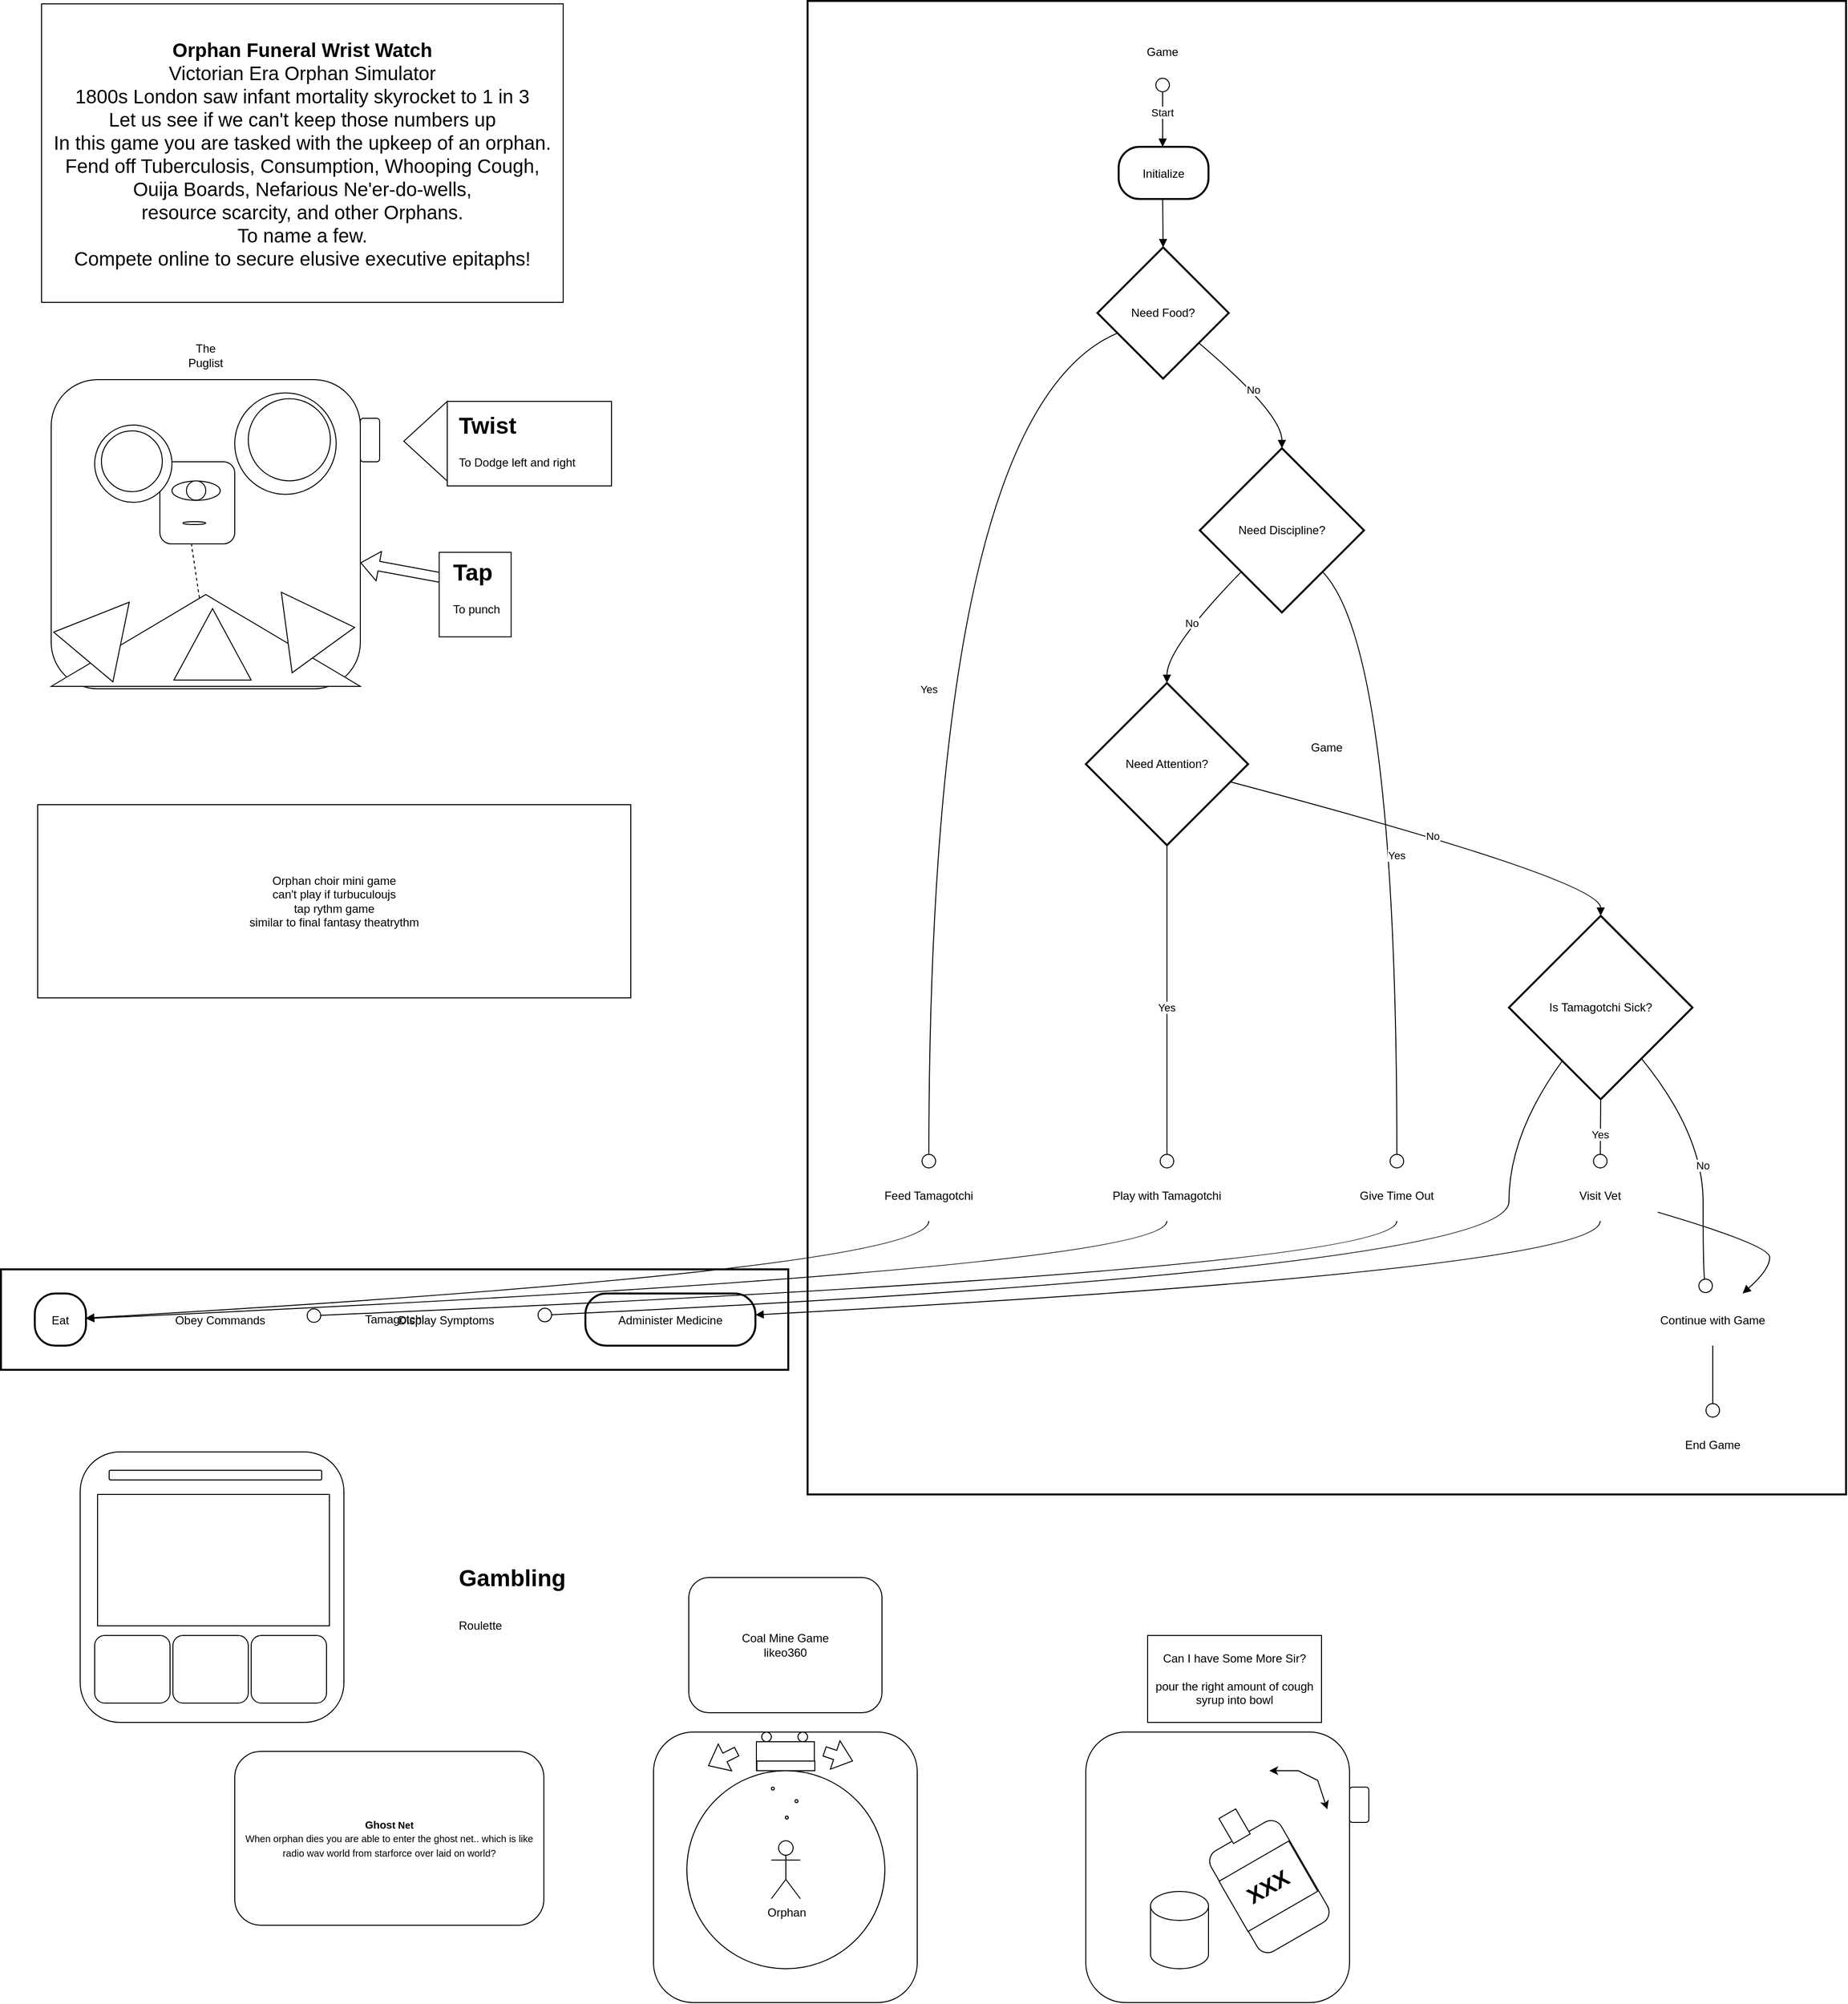 <mxfile version="26.0.6">
  <diagram name="Page-1" id="XTMSRbrgKVGLjsH9X8_s">
    <mxGraphModel dx="1114" dy="616" grid="1" gridSize="10" guides="1" tooltips="1" connect="1" arrows="1" fold="1" page="1" pageScale="1" pageWidth="850" pageHeight="1100" math="0" shadow="0">
      <root>
        <mxCell id="0" />
        <mxCell id="1" parent="0" />
        <mxCell id="2" value="Tamagotchi" style="whiteSpace=wrap;strokeWidth=2;" parent="1" vertex="1">
          <mxGeometry x="8" y="1321" width="815" height="104" as="geometry" />
        </mxCell>
        <mxCell id="3" value="Game" style="whiteSpace=wrap;strokeWidth=2;" parent="1" vertex="1">
          <mxGeometry x="843" y="8" width="1075" height="1546" as="geometry" />
        </mxCell>
        <mxCell id="4" value="Game" style="fillColor=none;strokeColor=none;" parent="1" vertex="1">
          <mxGeometry x="1160" y="33" width="101" height="54" as="geometry" />
        </mxCell>
        <mxCell id="5" value="Initialize" style="rounded=1;arcSize=40;strokeWidth=2" parent="1" vertex="1">
          <mxGeometry x="1165" y="159" width="93" height="54" as="geometry" />
        </mxCell>
        <mxCell id="6" value="Need Food?" style="rhombus;strokeWidth=2;whiteSpace=wrap;" parent="1" vertex="1">
          <mxGeometry x="1143" y="263" width="136" height="136" as="geometry" />
        </mxCell>
        <mxCell id="7" value="Feed Tamagotchi" style="fillColor=none;strokeColor=none;" parent="1" vertex="1">
          <mxGeometry x="878" y="1217" width="181" height="54" as="geometry" />
        </mxCell>
        <mxCell id="8" value="Need Discipline?" style="rhombus;strokeWidth=2;whiteSpace=wrap;" parent="1" vertex="1">
          <mxGeometry x="1249" y="471" width="170" height="170" as="geometry" />
        </mxCell>
        <mxCell id="9" value="Give Time Out" style="fillColor=none;strokeColor=none;" parent="1" vertex="1">
          <mxGeometry x="1372" y="1217" width="162" height="54" as="geometry" />
        </mxCell>
        <mxCell id="10" value="Need Attention?" style="rhombus;strokeWidth=2;whiteSpace=wrap;" parent="1" vertex="1">
          <mxGeometry x="1131" y="714" width="168" height="168" as="geometry" />
        </mxCell>
        <mxCell id="11" value="Play with Tamagotchi" style="fillColor=none;strokeColor=none;" parent="1" vertex="1">
          <mxGeometry x="1109" y="1217" width="212" height="54" as="geometry" />
        </mxCell>
        <mxCell id="12" value="Is Tamagotchi Sick?" style="rhombus;strokeWidth=2;whiteSpace=wrap;" parent="1" vertex="1">
          <mxGeometry x="1569" y="955" width="190" height="190" as="geometry" />
        </mxCell>
        <mxCell id="13" value="Visit Vet" style="fillColor=none;strokeColor=none;" parent="1" vertex="1">
          <mxGeometry x="1604" y="1217" width="119" height="54" as="geometry" />
        </mxCell>
        <mxCell id="14" value="Continue with Game" style="fillColor=none;strokeColor=none;" parent="1" vertex="1">
          <mxGeometry x="1677" y="1346" width="206" height="54" as="geometry" />
        </mxCell>
        <mxCell id="15" value="End Game" style="fillColor=none;strokeColor=none;" parent="1" vertex="1">
          <mxGeometry x="1714" y="1475" width="132" height="54" as="geometry" />
        </mxCell>
        <mxCell id="16" value="Eat" style="rounded=1;arcSize=40;strokeWidth=2" parent="1" vertex="1">
          <mxGeometry x="43" y="1346" width="53" height="54" as="geometry" />
        </mxCell>
        <mxCell id="17" value="Obey Commands" style="fillColor=none;strokeColor=none;" parent="1" vertex="1">
          <mxGeometry x="146" y="1346" width="178" height="54" as="geometry" />
        </mxCell>
        <mxCell id="18" value="Display Symptoms" style="fillColor=none;strokeColor=none;" parent="1" vertex="1">
          <mxGeometry x="375" y="1346" width="188" height="54" as="geometry" />
        </mxCell>
        <mxCell id="19" value="Administer Medicine" style="rounded=1;arcSize=40;strokeWidth=2" parent="1" vertex="1">
          <mxGeometry x="613" y="1346" width="176" height="54" as="geometry" />
        </mxCell>
        <mxCell id="20" value="Start" style="curved=1;startArrow=circle;startFill=0;endArrow=block;exitX=0.5;exitY=1;entryX=0.49;entryY=0.01;" parent="1" source="4" target="5" edge="1">
          <mxGeometry relative="1" as="geometry">
            <Array as="points" />
          </mxGeometry>
        </mxCell>
        <mxCell id="21" value="" style="curved=1;startArrow=none;endArrow=block;exitX=0.49;exitY=1.01;entryX=0.5;entryY=0;" parent="1" source="5" target="6" edge="1">
          <mxGeometry relative="1" as="geometry">
            <Array as="points" />
          </mxGeometry>
        </mxCell>
        <mxCell id="22" value="Yes" style="curved=1;startArrow=none;endArrow=circle;endFill=0;exitX=0;exitY=0.72;entryX=0.5;entryY=0;" parent="1" source="6" target="7" edge="1">
          <mxGeometry relative="1" as="geometry">
            <Array as="points">
              <mxPoint x="969" y="435" />
            </Array>
          </mxGeometry>
        </mxCell>
        <mxCell id="23" value="No" style="curved=1;startArrow=none;endArrow=block;exitX=1;exitY=0.92;entryX=0.5;entryY=0;" parent="1" source="6" target="8" edge="1">
          <mxGeometry relative="1" as="geometry">
            <Array as="points">
              <mxPoint x="1334" y="435" />
            </Array>
          </mxGeometry>
        </mxCell>
        <mxCell id="24" value="Yes" style="curved=1;startArrow=none;endArrow=circle;endFill=0;exitX=0.99;exitY=1;entryX=0.5;entryY=0;" parent="1" source="8" target="9" edge="1">
          <mxGeometry relative="1" as="geometry">
            <Array as="points">
              <mxPoint x="1453" y="678" />
            </Array>
          </mxGeometry>
        </mxCell>
        <mxCell id="25" value="No" style="curved=1;startArrow=none;endArrow=block;exitX=0.01;exitY=1;entryX=0.5;entryY=0;" parent="1" source="8" target="10" edge="1">
          <mxGeometry relative="1" as="geometry">
            <Array as="points">
              <mxPoint x="1215" y="678" />
            </Array>
          </mxGeometry>
        </mxCell>
        <mxCell id="26" value="Yes" style="curved=1;startArrow=none;endArrow=circle;endFill=0;exitX=0.5;exitY=1;entryX=0.5;entryY=0;" parent="1" source="10" target="11" edge="1">
          <mxGeometry relative="1" as="geometry">
            <Array as="points" />
          </mxGeometry>
        </mxCell>
        <mxCell id="27" value="No" style="curved=1;startArrow=none;endArrow=block;exitX=1;exitY=0.64;entryX=0.5;entryY=0;" parent="1" source="10" target="12" edge="1">
          <mxGeometry relative="1" as="geometry">
            <Array as="points">
              <mxPoint x="1664" y="918" />
            </Array>
          </mxGeometry>
        </mxCell>
        <mxCell id="28" value="Yes" style="curved=1;startArrow=none;endArrow=circle;endFill=0;exitX=0.5;exitY=1;entryX=0.5;entryY=0;" parent="1" source="12" target="13" edge="1">
          <mxGeometry relative="1" as="geometry">
            <Array as="points" />
          </mxGeometry>
        </mxCell>
        <mxCell id="29" value="No" style="curved=1;startArrow=none;endArrow=circle;endFill=0;exitX=0.9;exitY=1;entryX=0.47;entryY=0;" parent="1" source="12" target="14" edge="1">
          <mxGeometry relative="1" as="geometry">
            <Array as="points">
              <mxPoint x="1770" y="1181" />
              <mxPoint x="1770" y="1321" />
            </Array>
          </mxGeometry>
        </mxCell>
        <mxCell id="30" value="" style="curved=1;startArrow=none;endArrow=block;exitX=1;exitY=0.83;entryX=0.65;entryY=0;" parent="1" source="13" target="14" edge="1">
          <mxGeometry relative="1" as="geometry">
            <Array as="points">
              <mxPoint x="1839" y="1296" />
              <mxPoint x="1839" y="1321" />
            </Array>
          </mxGeometry>
        </mxCell>
        <mxCell id="31" value="" style="curved=1;startArrow=none;endArrow=circle;endFill=0;exitX=0.5;exitY=1;entryX=0.5;entryY=0;" parent="1" source="14" target="15" edge="1">
          <mxGeometry relative="1" as="geometry">
            <Array as="points" />
          </mxGeometry>
        </mxCell>
        <mxCell id="32" value="" style="curved=1;startArrow=none;endArrow=block;exitX=0.5;exitY=1;entryX=1.01;entryY=0.47;" parent="1" source="7" target="16" edge="1">
          <mxGeometry relative="1" as="geometry">
            <Array as="points">
              <mxPoint x="969" y="1321" />
            </Array>
          </mxGeometry>
        </mxCell>
        <mxCell id="33" value="" style="curved=1;startArrow=none;endArrow=circle;endFill=0;exitX=0.5;exitY=1;entryX=1;entryY=0.43;" parent="1" source="9" target="17" edge="1">
          <mxGeometry relative="1" as="geometry">
            <Array as="points">
              <mxPoint x="1453" y="1321" />
            </Array>
          </mxGeometry>
        </mxCell>
        <mxCell id="34" value="" style="curved=1;startArrow=none;endArrow=block;exitX=0.5;exitY=1;entryX=1.01;entryY=0.48;" parent="1" source="11" target="16" edge="1">
          <mxGeometry relative="1" as="geometry">
            <Array as="points">
              <mxPoint x="1215" y="1321" />
            </Array>
          </mxGeometry>
        </mxCell>
        <mxCell id="35" value="" style="curved=1;startArrow=none;endArrow=circle;endFill=0;exitX=0.14;exitY=1;entryX=1;entryY=0.42;" parent="1" source="12" target="18" edge="1">
          <mxGeometry relative="1" as="geometry">
            <Array as="points">
              <mxPoint x="1569" y="1181" />
              <mxPoint x="1569" y="1321" />
            </Array>
          </mxGeometry>
        </mxCell>
        <mxCell id="36" value="" style="curved=1;startArrow=none;endArrow=block;exitX=0.5;exitY=1;entryX=1;entryY=0.41;" parent="1" source="13" target="19" edge="1">
          <mxGeometry relative="1" as="geometry">
            <Array as="points">
              <mxPoint x="1664" y="1321" />
            </Array>
          </mxGeometry>
        </mxCell>
        <mxCell id="5bxqDrjg2q5eDlx1BoxY-36" value="" style="rounded=1;whiteSpace=wrap;html=1;" parent="1" vertex="1">
          <mxGeometry x="60" y="400" width="320" height="320" as="geometry" />
        </mxCell>
        <mxCell id="5bxqDrjg2q5eDlx1BoxY-37" value="The Puglist" style="text;html=1;align=center;verticalAlign=middle;whiteSpace=wrap;rounded=0;" parent="1" vertex="1">
          <mxGeometry x="190" y="360" width="60" height="30" as="geometry" />
        </mxCell>
        <mxCell id="5bxqDrjg2q5eDlx1BoxY-40" value="" style="triangle;whiteSpace=wrap;html=1;rotation=-90;" parent="1" vertex="1">
          <mxGeometry x="172.5" y="510" width="95" height="320" as="geometry" />
        </mxCell>
        <mxCell id="5bxqDrjg2q5eDlx1BoxY-45" value="" style="rounded=1;whiteSpace=wrap;html=1;" parent="1" vertex="1">
          <mxGeometry x="380" y="440" width="20" height="45" as="geometry" />
        </mxCell>
        <mxCell id="5bxqDrjg2q5eDlx1BoxY-46" value="" style="triangle;whiteSpace=wrap;html=1;rotation=-180;" parent="1" vertex="1">
          <mxGeometry x="425" y="422.5" width="45" height="82.5" as="geometry" />
        </mxCell>
        <mxCell id="5bxqDrjg2q5eDlx1BoxY-48" value="" style="rounded=0;whiteSpace=wrap;html=1;" parent="1" vertex="1">
          <mxGeometry x="470" y="422.5" width="170" height="87.5" as="geometry" />
        </mxCell>
        <mxCell id="5bxqDrjg2q5eDlx1BoxY-51" value="&lt;h1 style=&quot;margin-top: 0px;&quot;&gt;Twist&lt;/h1&gt;&lt;p&gt;To Dodge left and right&lt;/p&gt;" style="text;html=1;whiteSpace=wrap;overflow=hidden;rounded=0;" parent="1" vertex="1">
          <mxGeometry x="480" y="427" width="180" height="120" as="geometry" />
        </mxCell>
        <mxCell id="5bxqDrjg2q5eDlx1BoxY-52" value="" style="shape=flexArrow;endArrow=classic;html=1;rounded=1;" parent="1" target="5bxqDrjg2q5eDlx1BoxY-36" edge="1">
          <mxGeometry width="50" height="50" relative="1" as="geometry">
            <mxPoint x="506.13" y="612.75" as="sourcePoint" />
            <mxPoint x="456.13" y="486.25" as="targetPoint" />
          </mxGeometry>
        </mxCell>
        <mxCell id="5bxqDrjg2q5eDlx1BoxY-54" value="" style="rounded=0;whiteSpace=wrap;html=1;" parent="1" vertex="1">
          <mxGeometry x="461.63" y="578.75" width="74.5" height="87.5" as="geometry" />
        </mxCell>
        <mxCell id="5bxqDrjg2q5eDlx1BoxY-55" value="&lt;h1 style=&quot;margin-top: 0px;&quot;&gt;Tap&lt;/h1&gt;&lt;p&gt;To punch&lt;/p&gt;" style="text;html=1;whiteSpace=wrap;overflow=hidden;rounded=0;" parent="1" vertex="1">
          <mxGeometry x="473.88" y="578.75" width="180" height="120" as="geometry" />
        </mxCell>
        <mxCell id="tm_JHD7YSAXxN9VD0eP0-36" value="&lt;b&gt;&lt;font style=&quot;font-size: 20px;&quot;&gt;Orphan Funeral Wrist Watch&lt;/font&gt;&lt;/b&gt;&lt;div&gt;&lt;font style=&quot;font-size: 20px;&quot;&gt;Victorian Era Orphan Simulator&lt;/font&gt;&lt;/div&gt;&lt;div&gt;&lt;span style=&quot;font-size: 20px;&quot;&gt;1800s London saw infant mortality skyrocket to 1 in 3&lt;/span&gt;&lt;/div&gt;&lt;div&gt;&lt;span style=&quot;font-size: 20px;&quot;&gt;Let us see if we can&#39;t keep those numbers up&lt;/span&gt;&lt;/div&gt;&lt;div&gt;&lt;span style=&quot;font-size: 20px;&quot;&gt;In this game you are tasked with the upkeep of an orphan.&lt;/span&gt;&lt;/div&gt;&lt;div&gt;&lt;span style=&quot;font-size: 20px; background-color: transparent; color: light-dark(rgb(0, 0, 0), rgb(255, 255, 255));&quot;&gt;Fend off Tuberculosis, Consumption, Whooping Cough,&lt;/span&gt;&lt;/div&gt;&lt;div&gt;&lt;span style=&quot;font-size: 20px;&quot;&gt;Ouija Boards, Nefarious Ne&#39;er-do-wells,&lt;/span&gt;&lt;/div&gt;&lt;div&gt;&lt;span style=&quot;font-size: 20px;&quot;&gt;resource scarcity, and other Orphans.&lt;br&gt;To name a few.&lt;/span&gt;&lt;/div&gt;&lt;div&gt;&lt;span style=&quot;font-size: 20px;&quot;&gt;Compete online to secure elusive executive epitaphs!&lt;/span&gt;&lt;/div&gt;" style="rounded=0;whiteSpace=wrap;html=1;" parent="1" vertex="1">
          <mxGeometry x="50" y="11" width="540" height="309" as="geometry" />
        </mxCell>
        <mxCell id="mHdtEWMXUM8r4JLhWg8k-40" value="" style="triangle;whiteSpace=wrap;html=1;rotation=-50;" parent="1" vertex="1">
          <mxGeometry x="80" y="618.75" width="74" height="80" as="geometry" />
        </mxCell>
        <mxCell id="mHdtEWMXUM8r4JLhWg8k-41" value="" style="triangle;whiteSpace=wrap;html=1;rotation=-126;" parent="1" vertex="1">
          <mxGeometry x="283" y="610" width="74" height="80" as="geometry" />
        </mxCell>
        <mxCell id="mHdtEWMXUM8r4JLhWg8k-43" value="" style="triangle;whiteSpace=wrap;html=1;rotation=-90;" parent="1" vertex="1">
          <mxGeometry x="190" y="634" width="74" height="80" as="geometry" />
        </mxCell>
        <mxCell id="mHdtEWMXUM8r4JLhWg8k-44" value="" style="rounded=1;whiteSpace=wrap;html=1;" parent="1" vertex="1">
          <mxGeometry x="90" y="1510" width="273" height="280" as="geometry" />
        </mxCell>
        <mxCell id="mHdtEWMXUM8r4JLhWg8k-49" value="" style="rounded=1;whiteSpace=wrap;html=1;" parent="1" vertex="1">
          <mxGeometry x="172.5" y="485" width="77.5" height="85" as="geometry" />
        </mxCell>
        <mxCell id="mHdtEWMXUM8r4JLhWg8k-50" value="" style="ellipse;whiteSpace=wrap;html=1;aspect=fixed;" parent="1" vertex="1">
          <mxGeometry x="105" y="447" width="80" height="80" as="geometry" />
        </mxCell>
        <mxCell id="mHdtEWMXUM8r4JLhWg8k-51" value="" style="ellipse;whiteSpace=wrap;html=1;aspect=fixed;" parent="1" vertex="1">
          <mxGeometry x="112" y="453" width="63" height="63" as="geometry" />
        </mxCell>
        <mxCell id="mHdtEWMXUM8r4JLhWg8k-52" value="" style="ellipse;whiteSpace=wrap;html=1;aspect=fixed;" parent="1" vertex="1">
          <mxGeometry x="250" y="413.75" width="105" height="105" as="geometry" />
        </mxCell>
        <mxCell id="mHdtEWMXUM8r4JLhWg8k-53" value="" style="ellipse;whiteSpace=wrap;html=1;aspect=fixed;" parent="1" vertex="1">
          <mxGeometry x="264" y="419.75" width="85" height="85" as="geometry" />
        </mxCell>
        <mxCell id="mHdtEWMXUM8r4JLhWg8k-59" value="" style="ellipse;whiteSpace=wrap;html=1;" parent="1" vertex="1">
          <mxGeometry x="185" y="505" width="50" height="20" as="geometry" />
        </mxCell>
        <mxCell id="mHdtEWMXUM8r4JLhWg8k-68" value="" style="ellipse;whiteSpace=wrap;html=1;" parent="1" vertex="1">
          <mxGeometry x="200" y="504.75" width="20" height="20" as="geometry" />
        </mxCell>
        <mxCell id="mHdtEWMXUM8r4JLhWg8k-69" value="" style="ellipse;whiteSpace=wrap;html=1;" parent="1" vertex="1">
          <mxGeometry x="196.25" y="547" width="23.75" height="3" as="geometry" />
        </mxCell>
        <mxCell id="mHdtEWMXUM8r4JLhWg8k-71" value="" style="endArrow=none;dashed=1;html=1;rounded=0;exitX=0.42;exitY=0.995;exitDx=0;exitDy=0;exitPerimeter=0;" parent="1" source="mHdtEWMXUM8r4JLhWg8k-49" target="5bxqDrjg2q5eDlx1BoxY-40" edge="1">
          <mxGeometry width="50" height="50" relative="1" as="geometry">
            <mxPoint x="480" y="700" as="sourcePoint" />
            <mxPoint x="400" y="640" as="targetPoint" />
          </mxGeometry>
        </mxCell>
        <mxCell id="mHdtEWMXUM8r4JLhWg8k-79" value="" style="rounded=1;whiteSpace=wrap;html=1;" parent="1" vertex="1">
          <mxGeometry x="105" y="1700" width="78" height="70" as="geometry" />
        </mxCell>
        <mxCell id="mHdtEWMXUM8r4JLhWg8k-82" value="" style="rounded=1;whiteSpace=wrap;html=1;" parent="1" vertex="1">
          <mxGeometry x="120" y="1529" width="220" height="10" as="geometry" />
        </mxCell>
        <mxCell id="mHdtEWMXUM8r4JLhWg8k-85" value="" style="rounded=0;whiteSpace=wrap;html=1;" parent="1" vertex="1">
          <mxGeometry x="108" y="1554" width="240" height="136" as="geometry" />
        </mxCell>
        <mxCell id="mHdtEWMXUM8r4JLhWg8k-86" value="&lt;h1 style=&quot;margin-top: 0px;&quot;&gt;&lt;span style=&quot;background-color: transparent; color: light-dark(rgb(0, 0, 0), rgb(255, 255, 255));&quot;&gt;Gambling&lt;/span&gt;&lt;/h1&gt;&lt;h1 style=&quot;margin-top: 0px;&quot;&gt;&lt;span style=&quot;background-color: transparent; color: light-dark(rgb(0, 0, 0), rgb(255, 255, 255)); font-size: 12px; font-weight: normal;&quot;&gt;Roulette&lt;/span&gt;&lt;/h1&gt;" style="text;html=1;whiteSpace=wrap;overflow=hidden;rounded=0;" parent="1" vertex="1">
          <mxGeometry x="480" y="1620" width="180" height="120" as="geometry" />
        </mxCell>
        <mxCell id="mHdtEWMXUM8r4JLhWg8k-87" value="&lt;font style=&quot;&quot;&gt;&lt;b style=&quot;&quot;&gt;&lt;span style=&quot;font-size: 11px;&quot;&gt;Ghos&lt;/span&gt;&lt;font size=&quot;1&quot;&gt;t Net&lt;/font&gt;&lt;/b&gt;&lt;/font&gt;&lt;div&gt;&lt;font style=&quot;&quot;&gt;&lt;font style=&quot;&quot; size=&quot;1&quot;&gt;When orphan dies you are able to enter the ghost net.. which is like&lt;br&gt;radio wav world from starforce over laid on world?&lt;/font&gt;&lt;/font&gt;&lt;/div&gt;" style="rounded=1;whiteSpace=wrap;html=1;" parent="1" vertex="1">
          <mxGeometry x="250" y="1820" width="320" height="180" as="geometry" />
        </mxCell>
        <mxCell id="sXvcuLgOEi0MP0SyH3_x-36" value="" style="rounded=1;whiteSpace=wrap;html=1;" parent="1" vertex="1">
          <mxGeometry x="186" y="1700" width="78" height="70" as="geometry" />
        </mxCell>
        <mxCell id="sXvcuLgOEi0MP0SyH3_x-37" value="" style="rounded=1;whiteSpace=wrap;html=1;" parent="1" vertex="1">
          <mxGeometry x="267" y="1700" width="78" height="70" as="geometry" />
        </mxCell>
        <mxCell id="sXvcuLgOEi0MP0SyH3_x-38" value="Coal Mine Game&lt;div&gt;likeo360&lt;/div&gt;" style="rounded=1;whiteSpace=wrap;html=1;" parent="1" vertex="1">
          <mxGeometry x="720" y="1640" width="200" height="140" as="geometry" />
        </mxCell>
        <mxCell id="sXvcuLgOEi0MP0SyH3_x-41" value="" style="rounded=1;whiteSpace=wrap;html=1;" parent="1" vertex="1">
          <mxGeometry x="683.5" y="1800" width="273" height="280" as="geometry" />
        </mxCell>
        <mxCell id="sXvcuLgOEi0MP0SyH3_x-43" value="" style="ellipse;whiteSpace=wrap;html=1;aspect=fixed;" parent="1" vertex="1">
          <mxGeometry x="718" y="1840" width="205" height="205" as="geometry" />
        </mxCell>
        <mxCell id="sXvcuLgOEi0MP0SyH3_x-44" value="" style="rounded=0;whiteSpace=wrap;html=1;" parent="1" vertex="1">
          <mxGeometry x="790" y="1810" width="60" height="30" as="geometry" />
        </mxCell>
        <mxCell id="sXvcuLgOEi0MP0SyH3_x-45" value="" style="shape=flexArrow;endArrow=classic;html=1;rounded=0;exitX=0.647;exitY=0.071;exitDx=0;exitDy=0;exitPerimeter=0;" parent="1" source="sXvcuLgOEi0MP0SyH3_x-41" edge="1">
          <mxGeometry width="50" height="50" relative="1" as="geometry">
            <mxPoint x="850" y="1860" as="sourcePoint" />
            <mxPoint x="890" y="1830" as="targetPoint" />
          </mxGeometry>
        </mxCell>
        <mxCell id="sXvcuLgOEi0MP0SyH3_x-46" value="" style="shape=flexArrow;endArrow=classic;html=1;rounded=0;exitX=0.647;exitY=0.071;exitDx=0;exitDy=0;exitPerimeter=0;" parent="1" edge="1">
          <mxGeometry width="50" height="50" relative="1" as="geometry">
            <mxPoint x="770" y="1820" as="sourcePoint" />
            <mxPoint x="740" y="1835" as="targetPoint" />
          </mxGeometry>
        </mxCell>
        <mxCell id="sXvcuLgOEi0MP0SyH3_x-47" value="Orphan" style="shape=umlActor;verticalLabelPosition=bottom;verticalAlign=top;html=1;outlineConnect=0;" parent="1" vertex="1">
          <mxGeometry x="805.5" y="1912.5" width="30" height="60" as="geometry" />
        </mxCell>
        <mxCell id="sXvcuLgOEi0MP0SyH3_x-48" value="" style="ellipse;whiteSpace=wrap;html=1;aspect=fixed;" parent="1" vertex="1">
          <mxGeometry x="795.5" y="1800" width="10" height="10" as="geometry" />
        </mxCell>
        <mxCell id="sXvcuLgOEi0MP0SyH3_x-49" value="" style="ellipse;whiteSpace=wrap;html=1;aspect=fixed;" parent="1" vertex="1">
          <mxGeometry x="833" y="1800" width="10" height="10" as="geometry" />
        </mxCell>
        <mxCell id="sXvcuLgOEi0MP0SyH3_x-51" value="" style="rounded=0;whiteSpace=wrap;html=1;" parent="1" vertex="1">
          <mxGeometry x="790.5" y="1830" width="60" height="10" as="geometry" />
        </mxCell>
        <mxCell id="sXvcuLgOEi0MP0SyH3_x-52" value="" style="ellipse;whiteSpace=wrap;html=1;aspect=fixed;" parent="1" vertex="1">
          <mxGeometry x="820" y="1887" width="3" height="3" as="geometry" />
        </mxCell>
        <mxCell id="sXvcuLgOEi0MP0SyH3_x-53" value="" style="ellipse;whiteSpace=wrap;html=1;aspect=fixed;" parent="1" vertex="1">
          <mxGeometry x="830" y="1870" width="3" height="3" as="geometry" />
        </mxCell>
        <mxCell id="sXvcuLgOEi0MP0SyH3_x-54" value="" style="ellipse;whiteSpace=wrap;html=1;aspect=fixed;" parent="1" vertex="1">
          <mxGeometry x="805.5" y="1857" width="3" height="3" as="geometry" />
        </mxCell>
        <mxCell id="sXvcuLgOEi0MP0SyH3_x-56" value="" style="rounded=1;whiteSpace=wrap;html=1;" parent="1" vertex="1">
          <mxGeometry x="1131" y="1800" width="273" height="280" as="geometry" />
        </mxCell>
        <mxCell id="sXvcuLgOEi0MP0SyH3_x-57" value="" style="rounded=1;whiteSpace=wrap;html=1;rotation=-30;" parent="1" vertex="1">
          <mxGeometry x="1279" y="1900" width="84" height="120" as="geometry" />
        </mxCell>
        <mxCell id="sXvcuLgOEi0MP0SyH3_x-58" value="" style="rounded=0;whiteSpace=wrap;html=1;rotation=-30;" parent="1" vertex="1">
          <mxGeometry x="1275" y="1882.5" width="20" height="30" as="geometry" />
        </mxCell>
        <mxCell id="sXvcuLgOEi0MP0SyH3_x-60" value="" style="endArrow=classic;startArrow=classic;html=1;rounded=0;" parent="1" edge="1">
          <mxGeometry width="50" height="50" relative="1" as="geometry">
            <mxPoint x="1321" y="1840" as="sourcePoint" />
            <mxPoint x="1381" y="1880" as="targetPoint" />
            <Array as="points">
              <mxPoint x="1351" y="1840" />
              <mxPoint x="1371" y="1850" />
            </Array>
          </mxGeometry>
        </mxCell>
        <mxCell id="sXvcuLgOEi0MP0SyH3_x-61" value="" style="rounded=1;whiteSpace=wrap;html=1;" parent="1" vertex="1">
          <mxGeometry x="1404" y="1857" width="20" height="36.5" as="geometry" />
        </mxCell>
        <mxCell id="sXvcuLgOEi0MP0SyH3_x-65" value="" style="shape=cylinder3;whiteSpace=wrap;html=1;boundedLbl=1;backgroundOutline=1;size=15;" parent="1" vertex="1">
          <mxGeometry x="1198" y="1965" width="60" height="80" as="geometry" />
        </mxCell>
        <mxCell id="sXvcuLgOEi0MP0SyH3_x-67" value="&lt;font style=&quot;font-size: 23px;&quot;&gt;&lt;b&gt;XXX&lt;/b&gt;&lt;/font&gt;" style="rounded=0;whiteSpace=wrap;html=1;rotation=-30;" parent="1" vertex="1">
          <mxGeometry x="1278.35" y="1929.65" width="83.29" height="60" as="geometry" />
        </mxCell>
        <mxCell id="sXvcuLgOEi0MP0SyH3_x-68" value="Can I have Some More Sir?&lt;div&gt;&lt;br&gt;&lt;/div&gt;&lt;div&gt;pour the right amount of cough syrup into&amp;nbsp;&lt;span style=&quot;background-color: transparent; color: light-dark(rgb(0, 0, 0), rgb(255, 255, 255));&quot;&gt;bowl&lt;/span&gt;&lt;/div&gt;" style="rounded=0;whiteSpace=wrap;html=1;" parent="1" vertex="1">
          <mxGeometry x="1195" y="1700" width="180" height="90" as="geometry" />
        </mxCell>
        <mxCell id="LpHF3o8fXJXzqIlNo_tZ-36" value="Orphan choir mini game&lt;div&gt;can&#39;t play if turbuculoujs&lt;/div&gt;&lt;div&gt;tap rythm game&lt;br&gt;similar to final fantasy theatrythm&lt;/div&gt;" style="rounded=0;whiteSpace=wrap;html=1;" vertex="1" parent="1">
          <mxGeometry x="46" y="840" width="614" height="200" as="geometry" />
        </mxCell>
      </root>
    </mxGraphModel>
  </diagram>
</mxfile>
